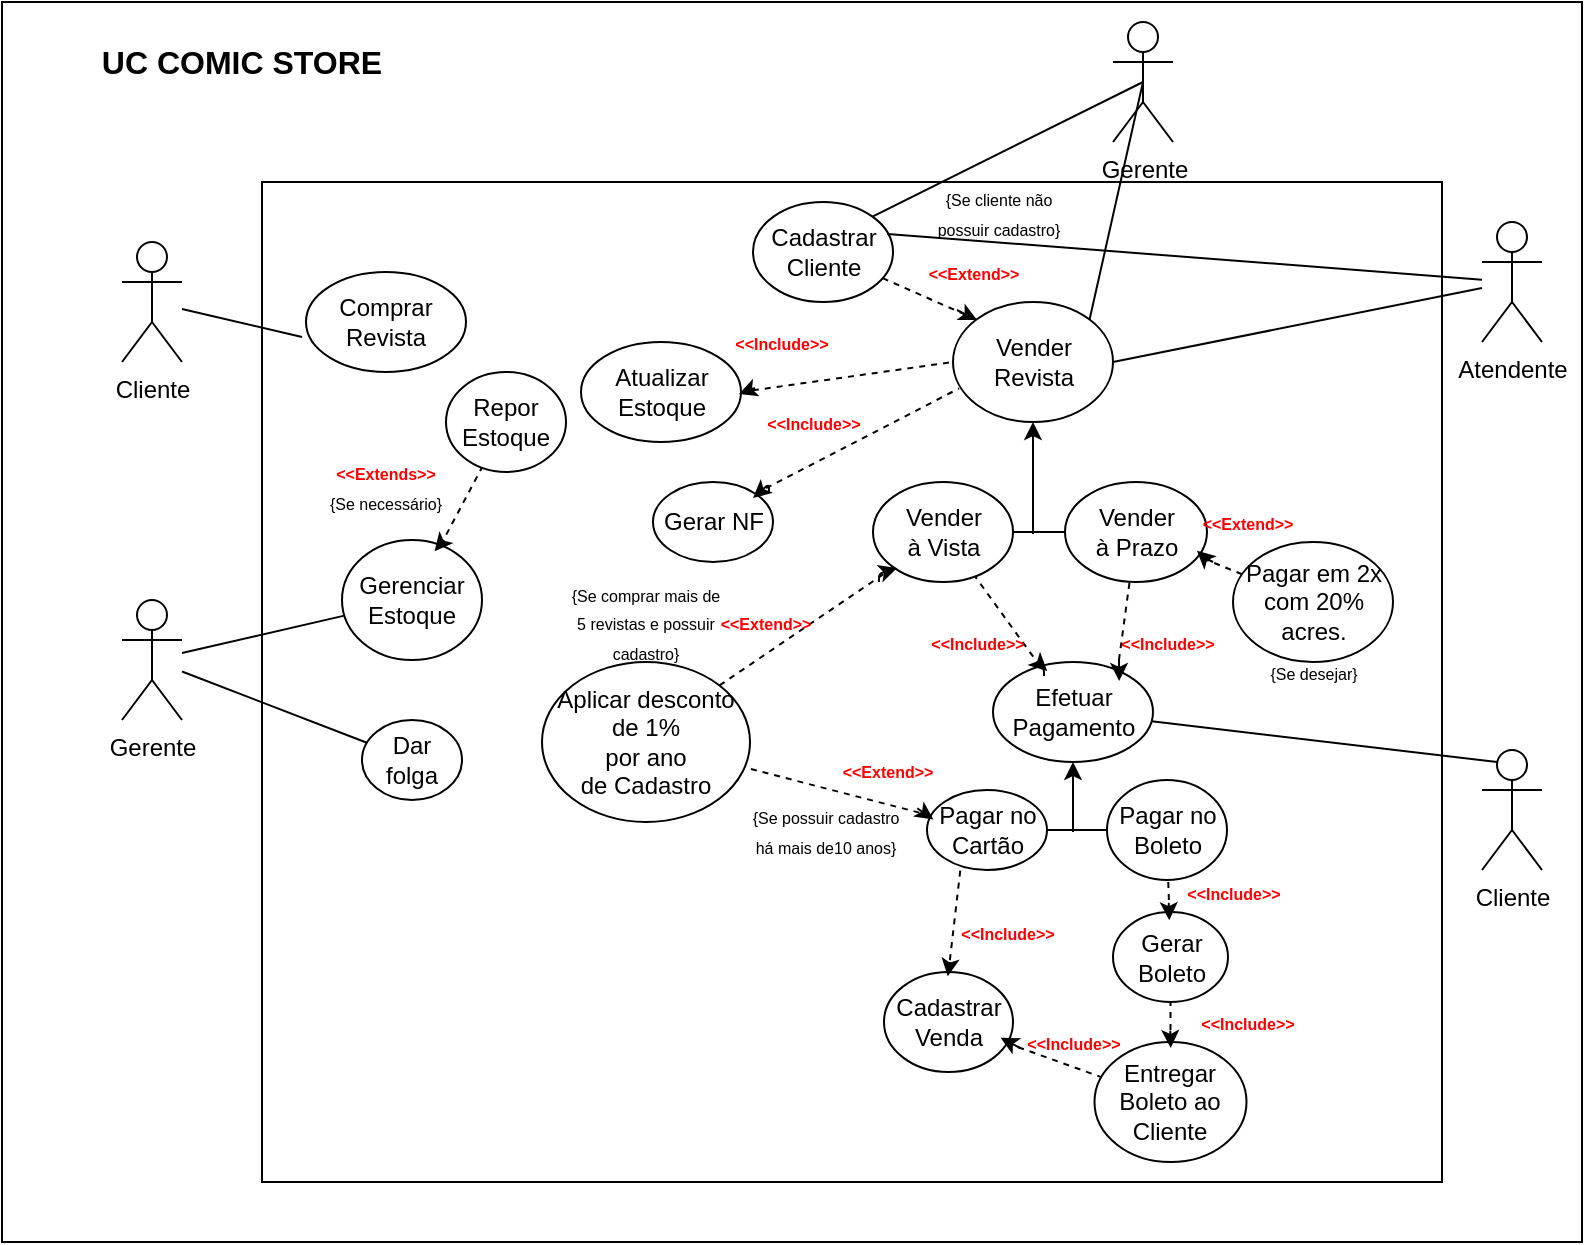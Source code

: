 <mxfile version="12.7.2" type="device"><diagram id="Gc4pw7CUpElYGutlpT4A" name="Page-1"><mxGraphModel dx="1021" dy="567" grid="1" gridSize="10" guides="1" tooltips="1" connect="1" arrows="1" fold="1" page="1" pageScale="1" pageWidth="827" pageHeight="1169" math="0" shadow="0"><root><mxCell id="0"/><mxCell id="1" parent="0"/><mxCell id="YuJ2kJ8yERibHf9Z6shr-7" value="Cliente" style="shape=umlActor;verticalLabelPosition=bottom;labelBackgroundColor=#ffffff;verticalAlign=top;html=1;outlineConnect=0;" vertex="1" parent="1"><mxGeometry x="60" y="120" width="30" height="60" as="geometry"/></mxCell><mxCell id="YuJ2kJ8yERibHf9Z6shr-8" value="Comprar&lt;br&gt;Revista" style="ellipse;whiteSpace=wrap;html=1;" vertex="1" parent="1"><mxGeometry x="152" y="135" width="80" height="50" as="geometry"/></mxCell><mxCell id="YuJ2kJ8yERibHf9Z6shr-9" value="" style="endArrow=none;html=1;entryX=-0.025;entryY=0.65;entryDx=0;entryDy=0;entryPerimeter=0;" edge="1" parent="1" source="YuJ2kJ8yERibHf9Z6shr-7" target="YuJ2kJ8yERibHf9Z6shr-8"><mxGeometry width="50" height="50" relative="1" as="geometry"><mxPoint x="80" y="185" as="sourcePoint"/><mxPoint x="130" y="135" as="targetPoint"/></mxGeometry></mxCell><mxCell id="YuJ2kJ8yERibHf9Z6shr-10" value="Vender&lt;br&gt;Revista" style="ellipse;whiteSpace=wrap;html=1;" vertex="1" parent="1"><mxGeometry x="475.5" y="150" width="80" height="60" as="geometry"/></mxCell><mxCell id="YuJ2kJ8yERibHf9Z6shr-11" value="Vender&lt;br&gt;à Vista" style="ellipse;whiteSpace=wrap;html=1;" vertex="1" parent="1"><mxGeometry x="435.5" y="240" width="70" height="50" as="geometry"/></mxCell><mxCell id="YuJ2kJ8yERibHf9Z6shr-12" value="Vender&lt;br&gt;à Prazo" style="ellipse;whiteSpace=wrap;html=1;" vertex="1" parent="1"><mxGeometry x="531.5" y="240" width="71" height="50" as="geometry"/></mxCell><mxCell id="YuJ2kJ8yERibHf9Z6shr-16" value="" style="endArrow=classic;html=1;entryX=0.5;entryY=1;entryDx=0;entryDy=0;" edge="1" parent="1" target="YuJ2kJ8yERibHf9Z6shr-10"><mxGeometry width="50" height="50" relative="1" as="geometry"><mxPoint x="515.5" y="266" as="sourcePoint"/><mxPoint x="515.5" y="216" as="targetPoint"/></mxGeometry></mxCell><mxCell id="YuJ2kJ8yERibHf9Z6shr-17" value="Atendente" style="shape=umlActor;verticalLabelPosition=bottom;labelBackgroundColor=#ffffff;verticalAlign=top;html=1;outlineConnect=0;" vertex="1" parent="1"><mxGeometry x="740" y="110" width="30" height="60" as="geometry"/></mxCell><mxCell id="YuJ2kJ8yERibHf9Z6shr-18" value="Gerente" style="shape=umlActor;verticalLabelPosition=bottom;labelBackgroundColor=#ffffff;verticalAlign=top;html=1;outlineConnect=0;" vertex="1" parent="1"><mxGeometry x="60" y="299" width="30" height="60" as="geometry"/></mxCell><mxCell id="YuJ2kJ8yERibHf9Z6shr-19" value="Dar folga" style="ellipse;whiteSpace=wrap;html=1;" vertex="1" parent="1"><mxGeometry x="180" y="359" width="50" height="40" as="geometry"/></mxCell><mxCell id="YuJ2kJ8yERibHf9Z6shr-21" value="" style="endArrow=none;html=1;" edge="1" parent="1" source="YuJ2kJ8yERibHf9Z6shr-19" target="YuJ2kJ8yERibHf9Z6shr-18"><mxGeometry width="50" height="50" relative="1" as="geometry"><mxPoint x="200" y="480" as="sourcePoint"/><mxPoint x="250" y="430" as="targetPoint"/></mxGeometry></mxCell><mxCell id="YuJ2kJ8yERibHf9Z6shr-22" value="Gerenciar&lt;br&gt;Estoque" style="ellipse;whiteSpace=wrap;html=1;" vertex="1" parent="1"><mxGeometry x="170" y="269" width="70" height="60" as="geometry"/></mxCell><mxCell id="YuJ2kJ8yERibHf9Z6shr-24" value="Repor&lt;br&gt;Estoque" style="ellipse;whiteSpace=wrap;html=1;" vertex="1" parent="1"><mxGeometry x="222" y="185" width="60" height="50" as="geometry"/></mxCell><mxCell id="YuJ2kJ8yERibHf9Z6shr-29" value="&lt;font style=&quot;font-size: 8px&quot;&gt;{Se necessário}&lt;/font&gt;" style="text;html=1;strokeColor=none;fillColor=none;align=center;verticalAlign=middle;whiteSpace=wrap;rounded=0;" vertex="1" parent="1"><mxGeometry x="142" y="240" width="100" height="20" as="geometry"/></mxCell><mxCell id="YuJ2kJ8yERibHf9Z6shr-31" value="" style="endArrow=classic;html=1;" edge="1" parent="1"><mxGeometry width="50" height="50" relative="1" as="geometry"><mxPoint x="221" y="269" as="sourcePoint"/><mxPoint x="216.308" y="274.567" as="targetPoint"/></mxGeometry></mxCell><mxCell id="YuJ2kJ8yERibHf9Z6shr-32" value="&lt;b&gt;&lt;font color=&quot;#ff0000&quot; style=&quot;font-size: 8px&quot;&gt;&amp;lt;&amp;lt;Extends&amp;gt;&amp;gt;&lt;/font&gt;&lt;/b&gt;" style="text;html=1;strokeColor=none;fillColor=none;align=center;verticalAlign=middle;whiteSpace=wrap;rounded=0;" vertex="1" parent="1"><mxGeometry x="162" y="225" width="60" height="20" as="geometry"/></mxCell><mxCell id="YuJ2kJ8yERibHf9Z6shr-33" value="Cadastrar&lt;br&gt;Cliente" style="ellipse;whiteSpace=wrap;html=1;" vertex="1" parent="1"><mxGeometry x="375.5" y="100" width="70" height="50" as="geometry"/></mxCell><mxCell id="YuJ2kJ8yERibHf9Z6shr-36" value="" style="endArrow=none;dashed=1;html=1;entryX=0;entryY=0;entryDx=0;entryDy=0;" edge="1" parent="1" source="YuJ2kJ8yERibHf9Z6shr-33" target="YuJ2kJ8yERibHf9Z6shr-10"><mxGeometry width="50" height="50" relative="1" as="geometry"><mxPoint x="425.5" y="170" as="sourcePoint"/><mxPoint x="475.5" y="120" as="targetPoint"/></mxGeometry></mxCell><mxCell id="YuJ2kJ8yERibHf9Z6shr-37" value="&lt;font style=&quot;font-size: 8px&quot;&gt;{Se cliente não&lt;br&gt;possuir cadastro}&lt;/font&gt;" style="text;html=1;strokeColor=none;fillColor=none;align=center;verticalAlign=middle;whiteSpace=wrap;rounded=0;" vertex="1" parent="1"><mxGeometry x="451.25" y="90" width="95" height="30" as="geometry"/></mxCell><mxCell id="YuJ2kJ8yERibHf9Z6shr-38" value="" style="endArrow=none;html=1;exitX=1;exitY=0.5;exitDx=0;exitDy=0;" edge="1" parent="1" source="YuJ2kJ8yERibHf9Z6shr-10" target="YuJ2kJ8yERibHf9Z6shr-17"><mxGeometry width="50" height="50" relative="1" as="geometry"><mxPoint x="585.5" y="200" as="sourcePoint"/><mxPoint x="665.5" y="162.4" as="targetPoint"/></mxGeometry></mxCell><mxCell id="YuJ2kJ8yERibHf9Z6shr-39" value="" style="endArrow=none;html=1;exitX=0.96;exitY=0.319;exitDx=0;exitDy=0;exitPerimeter=0;" edge="1" parent="1" source="YuJ2kJ8yERibHf9Z6shr-33" target="YuJ2kJ8yERibHf9Z6shr-17"><mxGeometry width="50" height="50" relative="1" as="geometry"><mxPoint x="555.5" y="150" as="sourcePoint"/><mxPoint x="680.5" y="160.0" as="targetPoint"/></mxGeometry></mxCell><mxCell id="YuJ2kJ8yERibHf9Z6shr-40" value="Atualizar&lt;br&gt;Estoque" style="ellipse;whiteSpace=wrap;html=1;" vertex="1" parent="1"><mxGeometry x="289.5" y="170" width="80" height="50" as="geometry"/></mxCell><mxCell id="YuJ2kJ8yERibHf9Z6shr-41" value="Gerar NF" style="ellipse;whiteSpace=wrap;html=1;" vertex="1" parent="1"><mxGeometry x="325.5" y="240" width="60" height="40" as="geometry"/></mxCell><mxCell id="YuJ2kJ8yERibHf9Z6shr-42" value="" style="endArrow=none;dashed=1;html=1;entryX=0;entryY=0.5;entryDx=0;entryDy=0;exitX=1;exitY=0.5;exitDx=0;exitDy=0;" edge="1" parent="1" source="YuJ2kJ8yERibHf9Z6shr-40" target="YuJ2kJ8yERibHf9Z6shr-10"><mxGeometry width="50" height="50" relative="1" as="geometry"><mxPoint x="395.5" y="220" as="sourcePoint"/><mxPoint x="445.5" y="170" as="targetPoint"/></mxGeometry></mxCell><mxCell id="YuJ2kJ8yERibHf9Z6shr-43" value="" style="endArrow=none;dashed=1;html=1;entryX=0.038;entryY=0.72;entryDx=0;entryDy=0;entryPerimeter=0;exitX=1;exitY=0;exitDx=0;exitDy=0;" edge="1" parent="1" source="YuJ2kJ8yERibHf9Z6shr-41" target="YuJ2kJ8yERibHf9Z6shr-10"><mxGeometry width="50" height="50" relative="1" as="geometry"><mxPoint x="395.5" y="250" as="sourcePoint"/><mxPoint x="445.5" y="200" as="targetPoint"/></mxGeometry></mxCell><mxCell id="YuJ2kJ8yERibHf9Z6shr-44" value="&lt;b&gt;&lt;font color=&quot;#ff0000&quot; style=&quot;font-size: 8px&quot;&gt;&amp;lt;&amp;lt;Extend&amp;gt;&amp;gt;&lt;/font&gt;&lt;/b&gt;" style="text;html=1;strokeColor=none;fillColor=none;align=center;verticalAlign=middle;whiteSpace=wrap;rounded=0;" vertex="1" parent="1"><mxGeometry x="465.5" y="125" width="40" height="20" as="geometry"/></mxCell><mxCell id="YuJ2kJ8yERibHf9Z6shr-45" value="&lt;b&gt;&lt;font style=&quot;font-size: 8px&quot; color=&quot;#ff0000&quot;&gt;&amp;lt;&amp;lt;Include&amp;gt;&amp;gt;&lt;/font&gt;&lt;/b&gt;" style="text;html=1;strokeColor=none;fillColor=none;align=center;verticalAlign=middle;whiteSpace=wrap;rounded=0;" vertex="1" parent="1"><mxGeometry x="369.5" y="160" width="40" height="20" as="geometry"/></mxCell><mxCell id="YuJ2kJ8yERibHf9Z6shr-46" value="&lt;b&gt;&lt;font style=&quot;font-size: 8px&quot; color=&quot;#ff0000&quot;&gt;&amp;lt;&amp;lt;Include&amp;gt;&amp;gt;&lt;/font&gt;&lt;/b&gt;" style="text;html=1;strokeColor=none;fillColor=none;align=center;verticalAlign=middle;whiteSpace=wrap;rounded=0;" vertex="1" parent="1"><mxGeometry x="385.5" y="200" width="40" height="20" as="geometry"/></mxCell><mxCell id="YuJ2kJ8yERibHf9Z6shr-47" value="" style="endArrow=classic;html=1;exitX=0.25;exitY=1;exitDx=0;exitDy=0;" edge="1" parent="1"><mxGeometry width="50" height="50" relative="1" as="geometry"><mxPoint x="477.5" y="154" as="sourcePoint"/><mxPoint x="487.5" y="159" as="targetPoint"/><Array as="points"><mxPoint x="477.5" y="154"/></Array></mxGeometry></mxCell><mxCell id="YuJ2kJ8yERibHf9Z6shr-48" value="" style="endArrow=classic;html=1;exitX=0.25;exitY=1;exitDx=0;exitDy=0;entryX=1;entryY=1;entryDx=0;entryDy=0;" edge="1" parent="1"><mxGeometry width="50" height="50" relative="1" as="geometry"><mxPoint x="376.5" y="193" as="sourcePoint"/><mxPoint x="368.5" y="196" as="targetPoint"/><Array as="points"><mxPoint x="376.5" y="193"/></Array></mxGeometry></mxCell><mxCell id="YuJ2kJ8yERibHf9Z6shr-49" value="" style="endArrow=classic;html=1;exitX=0.25;exitY=1;exitDx=0;exitDy=0;entryX=1;entryY=1;entryDx=0;entryDy=0;" edge="1" parent="1"><mxGeometry width="50" height="50" relative="1" as="geometry"><mxPoint x="383.5" y="245" as="sourcePoint"/><mxPoint x="375.5" y="248" as="targetPoint"/><Array as="points"><mxPoint x="383.5" y="241"/></Array></mxGeometry></mxCell><mxCell id="YuJ2kJ8yERibHf9Z6shr-50" value="Aplicar desconto&lt;br&gt;de 1%&lt;br&gt;por ano&lt;br&gt;de Cadastro" style="ellipse;whiteSpace=wrap;html=1;" vertex="1" parent="1"><mxGeometry x="270" y="330" width="104" height="80" as="geometry"/></mxCell><mxCell id="YuJ2kJ8yERibHf9Z6shr-51" value="&lt;font style=&quot;font-size: 8px&quot;&gt;{Se comprar mais de 5 revistas e possuir cadastro}&lt;/font&gt;" style="text;html=1;strokeColor=none;fillColor=none;align=center;verticalAlign=middle;whiteSpace=wrap;rounded=0;" vertex="1" parent="1"><mxGeometry x="282" y="280" width="80" height="60" as="geometry"/></mxCell><mxCell id="YuJ2kJ8yERibHf9Z6shr-52" value="" style="endArrow=none;dashed=1;html=1;entryX=0;entryY=1;entryDx=0;entryDy=0;exitX=1;exitY=0;exitDx=0;exitDy=0;" edge="1" parent="1" source="YuJ2kJ8yERibHf9Z6shr-50" target="YuJ2kJ8yERibHf9Z6shr-11"><mxGeometry width="50" height="50" relative="1" as="geometry"><mxPoint x="395.5" y="340" as="sourcePoint"/><mxPoint x="445.5" y="290" as="targetPoint"/></mxGeometry></mxCell><mxCell id="YuJ2kJ8yERibHf9Z6shr-53" value="" style="endArrow=classic;html=1;exitX=0.25;exitY=1;exitDx=0;exitDy=0;entryX=0;entryY=0.6;entryDx=0;entryDy=0;entryPerimeter=0;" edge="1" parent="1"><mxGeometry width="50" height="50" relative="1" as="geometry"><mxPoint x="438.5" y="290" as="sourcePoint"/><mxPoint x="447.5" y="283" as="targetPoint"/><Array as="points"><mxPoint x="438.5" y="286"/></Array></mxGeometry></mxCell><mxCell id="YuJ2kJ8yERibHf9Z6shr-54" value="&lt;b&gt;&lt;font color=&quot;#ff0000&quot; style=&quot;font-size: 8px&quot;&gt;&amp;lt;&amp;lt;Extend&amp;gt;&amp;gt;&lt;/font&gt;&lt;/b&gt;" style="text;html=1;strokeColor=none;fillColor=none;align=center;verticalAlign=middle;whiteSpace=wrap;rounded=0;" vertex="1" parent="1"><mxGeometry x="362" y="300" width="40" height="20" as="geometry"/></mxCell><mxCell id="YuJ2kJ8yERibHf9Z6shr-59" value="" style="endArrow=none;html=1;" edge="1" parent="1" source="YuJ2kJ8yERibHf9Z6shr-11" target="YuJ2kJ8yERibHf9Z6shr-12"><mxGeometry width="50" height="50" relative="1" as="geometry"><mxPoint x="507" y="260" as="sourcePoint"/><mxPoint x="557" y="210" as="targetPoint"/></mxGeometry></mxCell><mxCell id="YuJ2kJ8yERibHf9Z6shr-64" value="Pagar no&lt;br&gt;Cartão" style="ellipse;whiteSpace=wrap;html=1;" vertex="1" parent="1"><mxGeometry x="462.5" y="394" width="60" height="40" as="geometry"/></mxCell><mxCell id="YuJ2kJ8yERibHf9Z6shr-65" value="Pagar no&lt;br&gt;Boleto" style="ellipse;whiteSpace=wrap;html=1;" vertex="1" parent="1"><mxGeometry x="552.5" y="389" width="60" height="50" as="geometry"/></mxCell><mxCell id="YuJ2kJ8yERibHf9Z6shr-68" value="Efetuar&lt;br&gt;Pagamento" style="ellipse;whiteSpace=wrap;html=1;" vertex="1" parent="1"><mxGeometry x="495.5" y="330" width="80" height="50" as="geometry"/></mxCell><mxCell id="YuJ2kJ8yERibHf9Z6shr-69" value="" style="endArrow=none;html=1;" edge="1" parent="1" source="YuJ2kJ8yERibHf9Z6shr-65" target="YuJ2kJ8yERibHf9Z6shr-64"><mxGeometry width="50" height="50" relative="1" as="geometry"><mxPoint x="531.5" y="410" as="sourcePoint"/><mxPoint x="581.5" y="360" as="targetPoint"/></mxGeometry></mxCell><mxCell id="YuJ2kJ8yERibHf9Z6shr-70" value="" style="endArrow=classic;html=1;" edge="1" parent="1" target="YuJ2kJ8yERibHf9Z6shr-68"><mxGeometry width="50" height="50" relative="1" as="geometry"><mxPoint x="535.5" y="415" as="sourcePoint"/><mxPoint x="535.5" y="395" as="targetPoint"/></mxGeometry></mxCell><mxCell id="YuJ2kJ8yERibHf9Z6shr-71" value="" style="endArrow=none;dashed=1;html=1;" edge="1" parent="1" source="YuJ2kJ8yERibHf9Z6shr-68" target="YuJ2kJ8yERibHf9Z6shr-11"><mxGeometry width="50" height="50" relative="1" as="geometry"><mxPoint x="535.5" y="380" as="sourcePoint"/><mxPoint x="585.5" y="330" as="targetPoint"/></mxGeometry></mxCell><mxCell id="YuJ2kJ8yERibHf9Z6shr-72" value="" style="endArrow=none;dashed=1;html=1;exitX=0.777;exitY=0.1;exitDx=0;exitDy=0;exitPerimeter=0;" edge="1" parent="1" source="YuJ2kJ8yERibHf9Z6shr-68" target="YuJ2kJ8yERibHf9Z6shr-12"><mxGeometry width="50" height="50" relative="1" as="geometry"><mxPoint x="545.5" y="340" as="sourcePoint"/><mxPoint x="585.5" y="330" as="targetPoint"/></mxGeometry></mxCell><mxCell id="YuJ2kJ8yERibHf9Z6shr-73" value="" style="endArrow=classic;html=1;exitX=0.25;exitY=1;exitDx=0;exitDy=0;" edge="1" parent="1"><mxGeometry width="50" height="50" relative="1" as="geometry"><mxPoint x="521" y="337" as="sourcePoint"/><mxPoint x="522.603" y="334.501" as="targetPoint"/><Array as="points"><mxPoint x="521" y="333"/></Array></mxGeometry></mxCell><mxCell id="YuJ2kJ8yERibHf9Z6shr-74" value="" style="endArrow=classic;html=1;entryX=0.676;entryY=0.05;entryDx=0;entryDy=0;entryPerimeter=0;" edge="1" parent="1"><mxGeometry width="50" height="50" relative="1" as="geometry"><mxPoint x="558.5" y="337" as="sourcePoint"/><mxPoint x="558.58" y="339.5" as="targetPoint"/><Array as="points"><mxPoint x="558.5" y="327"/></Array></mxGeometry></mxCell><mxCell id="YuJ2kJ8yERibHf9Z6shr-75" value="&lt;b&gt;&lt;font style=&quot;font-size: 8px&quot; color=&quot;#ff0000&quot;&gt;&amp;lt;&amp;lt;Include&amp;gt;&amp;gt;&lt;/font&gt;&lt;/b&gt;" style="text;html=1;strokeColor=none;fillColor=none;align=center;verticalAlign=middle;whiteSpace=wrap;rounded=0;" vertex="1" parent="1"><mxGeometry x="468" y="310" width="40" height="20" as="geometry"/></mxCell><mxCell id="YuJ2kJ8yERibHf9Z6shr-76" value="&lt;b&gt;&lt;font style=&quot;font-size: 8px&quot; color=&quot;#ff0000&quot;&gt;&amp;lt;&amp;lt;Include&amp;gt;&amp;gt;&lt;/font&gt;&lt;/b&gt;" style="text;html=1;strokeColor=none;fillColor=none;align=center;verticalAlign=middle;whiteSpace=wrap;rounded=0;" vertex="1" parent="1"><mxGeometry x="562.5" y="310" width="40" height="20" as="geometry"/></mxCell><mxCell id="YuJ2kJ8yERibHf9Z6shr-77" value="Gerar&lt;br&gt;Boleto" style="ellipse;whiteSpace=wrap;html=1;" vertex="1" parent="1"><mxGeometry x="555.5" y="455" width="57.5" height="45" as="geometry"/></mxCell><mxCell id="YuJ2kJ8yERibHf9Z6shr-78" value="Entregar&lt;br&gt;Boleto ao&lt;br&gt;Cliente" style="ellipse;whiteSpace=wrap;html=1;" vertex="1" parent="1"><mxGeometry x="546.25" y="520" width="76" height="60" as="geometry"/></mxCell><mxCell id="YuJ2kJ8yERibHf9Z6shr-79" value="" style="endArrow=none;dashed=1;html=1;" edge="1" parent="1" source="YuJ2kJ8yERibHf9Z6shr-77" target="YuJ2kJ8yERibHf9Z6shr-65"><mxGeometry width="50" height="50" relative="1" as="geometry"><mxPoint x="415.5" y="480" as="sourcePoint"/><mxPoint x="465.5" y="430" as="targetPoint"/></mxGeometry></mxCell><mxCell id="YuJ2kJ8yERibHf9Z6shr-80" value="" style="endArrow=none;dashed=1;html=1;" edge="1" parent="1" source="YuJ2kJ8yERibHf9Z6shr-78" target="YuJ2kJ8yERibHf9Z6shr-77"><mxGeometry width="50" height="50" relative="1" as="geometry"><mxPoint x="350.5" y="520" as="sourcePoint"/><mxPoint x="400.5" y="470" as="targetPoint"/></mxGeometry></mxCell><mxCell id="YuJ2kJ8yERibHf9Z6shr-81" value="" style="endArrow=classic;html=1;exitX=0.25;exitY=1;exitDx=0;exitDy=0;" edge="1" parent="1"><mxGeometry width="50" height="50" relative="1" as="geometry"><mxPoint x="583.38" y="454" as="sourcePoint"/><mxPoint x="583.63" y="459.09" as="targetPoint"/><Array as="points"><mxPoint x="583.38" y="450"/></Array></mxGeometry></mxCell><mxCell id="YuJ2kJ8yERibHf9Z6shr-83" value="&lt;b&gt;&lt;font style=&quot;font-size: 8px&quot; color=&quot;#ff0000&quot;&gt;&amp;lt;&amp;lt;Include&amp;gt;&amp;gt;&lt;/font&gt;&lt;/b&gt;" style="text;html=1;strokeColor=none;fillColor=none;align=center;verticalAlign=middle;whiteSpace=wrap;rounded=0;" vertex="1" parent="1"><mxGeometry x="595.5" y="435" width="40" height="20" as="geometry"/></mxCell><mxCell id="YuJ2kJ8yERibHf9Z6shr-84" value="&lt;b&gt;&lt;font style=&quot;font-size: 8px&quot; color=&quot;#ff0000&quot;&gt;&amp;lt;&amp;lt;Include&amp;gt;&amp;gt;&lt;/font&gt;&lt;/b&gt;" style="text;html=1;strokeColor=none;fillColor=none;align=center;verticalAlign=middle;whiteSpace=wrap;rounded=0;" vertex="1" parent="1"><mxGeometry x="602.5" y="500" width="40" height="20" as="geometry"/></mxCell><mxCell id="YuJ2kJ8yERibHf9Z6shr-85" value="Pagar em 2x&lt;br&gt;com 20% acres." style="ellipse;whiteSpace=wrap;html=1;" vertex="1" parent="1"><mxGeometry x="615.5" y="270" width="80" height="60" as="geometry"/></mxCell><mxCell id="YuJ2kJ8yERibHf9Z6shr-86" value="" style="endArrow=none;dashed=1;html=1;" edge="1" parent="1" source="YuJ2kJ8yERibHf9Z6shr-85" target="YuJ2kJ8yERibHf9Z6shr-12"><mxGeometry width="50" height="50" relative="1" as="geometry"><mxPoint x="525.5" y="300" as="sourcePoint"/><mxPoint x="575.5" y="250" as="targetPoint"/></mxGeometry></mxCell><mxCell id="YuJ2kJ8yERibHf9Z6shr-87" value="&lt;font style=&quot;font-size: 8px&quot;&gt;{Se desejar}&lt;/font&gt;" style="text;html=1;strokeColor=none;fillColor=none;align=center;verticalAlign=middle;whiteSpace=wrap;rounded=0;" vertex="1" parent="1"><mxGeometry x="620.5" y="325" width="70" height="20" as="geometry"/></mxCell><mxCell id="YuJ2kJ8yERibHf9Z6shr-88" value="" style="endArrow=classic;html=1;entryX=0.943;entryY=0.727;entryDx=0;entryDy=0;entryPerimeter=0;" edge="1" parent="1"><mxGeometry width="50" height="50" relative="1" as="geometry"><mxPoint x="605.5" y="280" as="sourcePoint"/><mxPoint x="597.453" y="274.35" as="targetPoint"/><Array as="points"><mxPoint x="601.5" y="278"/></Array></mxGeometry></mxCell><mxCell id="YuJ2kJ8yERibHf9Z6shr-89" value="&lt;b&gt;&lt;font color=&quot;#ff0000&quot; style=&quot;font-size: 8px&quot;&gt;&amp;lt;&amp;lt;Extend&amp;gt;&amp;gt;&lt;/font&gt;&lt;/b&gt;" style="text;html=1;strokeColor=none;fillColor=none;align=center;verticalAlign=middle;whiteSpace=wrap;rounded=0;" vertex="1" parent="1"><mxGeometry x="602.5" y="250" width="40" height="20" as="geometry"/></mxCell><mxCell id="YuJ2kJ8yERibHf9Z6shr-90" value="" style="endArrow=classic;html=1;exitX=0.25;exitY=1;exitDx=0;exitDy=0;" edge="1" parent="1"><mxGeometry width="50" height="50" relative="1" as="geometry"><mxPoint x="584.13" y="517.91" as="sourcePoint"/><mxPoint x="584.38" y="523" as="targetPoint"/><Array as="points"><mxPoint x="584.13" y="513.91"/></Array></mxGeometry></mxCell><mxCell id="YuJ2kJ8yERibHf9Z6shr-91" value="" style="endArrow=none;dashed=1;html=1;" edge="1" parent="1" source="YuJ2kJ8yERibHf9Z6shr-64" target="YuJ2kJ8yERibHf9Z6shr-50"><mxGeometry width="50" height="50" relative="1" as="geometry"><mxPoint x="365.5" y="400" as="sourcePoint"/><mxPoint x="415.5" y="350" as="targetPoint"/></mxGeometry></mxCell><mxCell id="YuJ2kJ8yERibHf9Z6shr-92" value="" style="endArrow=classic;html=1;entryX=0.187;entryY=0.094;entryDx=0;entryDy=0;entryPerimeter=0;" edge="1" parent="1"><mxGeometry width="50" height="50" relative="1" as="geometry"><mxPoint x="457.62" y="403.13" as="sourcePoint"/><mxPoint x="465.72" y="408.76" as="targetPoint"/><Array as="points"><mxPoint x="457.5" y="403.13"/></Array></mxGeometry></mxCell><mxCell id="YuJ2kJ8yERibHf9Z6shr-93" value="&lt;b&gt;&lt;font color=&quot;#ff0000&quot; style=&quot;font-size: 8px&quot;&gt;&amp;lt;&amp;lt;Extend&amp;gt;&amp;gt;&lt;/font&gt;&lt;/b&gt;" style="text;html=1;strokeColor=none;fillColor=none;align=center;verticalAlign=middle;whiteSpace=wrap;rounded=0;" vertex="1" parent="1"><mxGeometry x="422.5" y="374" width="40" height="20" as="geometry"/></mxCell><mxCell id="YuJ2kJ8yERibHf9Z6shr-94" value="&lt;font style=&quot;font-size: 8px&quot;&gt;{Se possuir cadastro há mais de10 anos}&lt;/font&gt;" style="text;html=1;strokeColor=none;fillColor=none;align=center;verticalAlign=middle;whiteSpace=wrap;rounded=0;" vertex="1" parent="1"><mxGeometry x="369.5" y="404" width="84" height="20" as="geometry"/></mxCell><mxCell id="YuJ2kJ8yERibHf9Z6shr-95" value="" style="endArrow=none;dashed=1;html=1;" edge="1" parent="1" source="YuJ2kJ8yERibHf9Z6shr-22" target="YuJ2kJ8yERibHf9Z6shr-24"><mxGeometry width="50" height="50" relative="1" as="geometry"><mxPoint x="115" y="305" as="sourcePoint"/><mxPoint x="165" y="255" as="targetPoint"/></mxGeometry></mxCell><mxCell id="YuJ2kJ8yERibHf9Z6shr-96" value="" style="endArrow=none;html=1;" edge="1" parent="1" source="YuJ2kJ8yERibHf9Z6shr-18" target="YuJ2kJ8yERibHf9Z6shr-22"><mxGeometry width="50" height="50" relative="1" as="geometry"><mxPoint y="365" as="sourcePoint"/><mxPoint x="90" y="295" as="targetPoint"/></mxGeometry></mxCell><mxCell id="YuJ2kJ8yERibHf9Z6shr-97" value="Gerente" style="shape=umlActor;verticalLabelPosition=bottom;labelBackgroundColor=#ffffff;verticalAlign=top;html=1;outlineConnect=0;" vertex="1" parent="1"><mxGeometry x="555.5" y="10" width="30" height="60" as="geometry"/></mxCell><mxCell id="YuJ2kJ8yERibHf9Z6shr-101" value="" style="endArrow=none;html=1;entryX=0.5;entryY=0.5;entryDx=0;entryDy=0;entryPerimeter=0;exitX=1;exitY=0;exitDx=0;exitDy=0;" edge="1" parent="1" source="YuJ2kJ8yERibHf9Z6shr-33" target="YuJ2kJ8yERibHf9Z6shr-97"><mxGeometry width="50" height="50" relative="1" as="geometry"><mxPoint x="481.5" y="80" as="sourcePoint"/><mxPoint x="531.5" y="30" as="targetPoint"/></mxGeometry></mxCell><mxCell id="YuJ2kJ8yERibHf9Z6shr-102" value="" style="endArrow=none;html=1;entryX=0.5;entryY=0.5;entryDx=0;entryDy=0;entryPerimeter=0;exitX=1;exitY=0;exitDx=0;exitDy=0;" edge="1" parent="1" source="YuJ2kJ8yERibHf9Z6shr-10" target="YuJ2kJ8yERibHf9Z6shr-97"><mxGeometry width="50" height="50" relative="1" as="geometry"><mxPoint x="605.5" y="120" as="sourcePoint"/><mxPoint x="655.5" y="70" as="targetPoint"/></mxGeometry></mxCell><mxCell id="YuJ2kJ8yERibHf9Z6shr-103" value="Cliente" style="shape=umlActor;verticalLabelPosition=bottom;labelBackgroundColor=#ffffff;verticalAlign=top;html=1;outlineConnect=0;" vertex="1" parent="1"><mxGeometry x="740" y="374" width="30" height="60" as="geometry"/></mxCell><mxCell id="YuJ2kJ8yERibHf9Z6shr-104" value="" style="endArrow=none;html=1;entryX=0.25;entryY=0.1;entryDx=0;entryDy=0;entryPerimeter=0;" edge="1" parent="1" source="YuJ2kJ8yERibHf9Z6shr-68" target="YuJ2kJ8yERibHf9Z6shr-103"><mxGeometry width="50" height="50" relative="1" as="geometry"><mxPoint x="645.5" y="410" as="sourcePoint"/><mxPoint x="695.5" y="360" as="targetPoint"/></mxGeometry></mxCell><mxCell id="YuJ2kJ8yERibHf9Z6shr-109" value="&lt;b&gt;UC COMIC STORE&lt;/b&gt;" style="text;html=1;strokeColor=none;fillColor=none;align=center;verticalAlign=middle;whiteSpace=wrap;rounded=0;fontSize=16;" vertex="1" parent="1"><mxGeometry x="20" y="20" width="200" height="20" as="geometry"/></mxCell><mxCell id="YuJ2kJ8yERibHf9Z6shr-110" value="Cadastrar&lt;br&gt;Venda" style="ellipse;whiteSpace=wrap;html=1;fillColor=none;fontSize=12;" vertex="1" parent="1"><mxGeometry x="441" y="485" width="64.5" height="50" as="geometry"/></mxCell><mxCell id="YuJ2kJ8yERibHf9Z6shr-111" value="" style="endArrow=none;dashed=1;html=1;fontSize=12;entryX=0.283;entryY=0.933;entryDx=0;entryDy=0;entryPerimeter=0;exitX=0.5;exitY=0;exitDx=0;exitDy=0;" edge="1" parent="1" source="YuJ2kJ8yERibHf9Z6shr-110" target="YuJ2kJ8yERibHf9Z6shr-64"><mxGeometry width="50" height="50" relative="1" as="geometry"><mxPoint x="410" y="480" as="sourcePoint"/><mxPoint x="460" y="430" as="targetPoint"/></mxGeometry></mxCell><mxCell id="YuJ2kJ8yERibHf9Z6shr-112" value="" style="endArrow=none;dashed=1;html=1;fontSize=12;" edge="1" parent="1" source="YuJ2kJ8yERibHf9Z6shr-110" target="YuJ2kJ8yERibHf9Z6shr-78"><mxGeometry width="50" height="50" relative="1" as="geometry"><mxPoint x="410" y="480" as="sourcePoint"/><mxPoint x="460" y="430" as="targetPoint"/></mxGeometry></mxCell><mxCell id="YuJ2kJ8yERibHf9Z6shr-113" value="" style="endArrow=classic;html=1;entryX=0.997;entryY=0.598;entryDx=0;entryDy=0;entryPerimeter=0;" edge="1" parent="1"><mxGeometry width="50" height="50" relative="1" as="geometry"><mxPoint x="509" y="523" as="sourcePoint"/><mxPoint x="499.307" y="517.9" as="targetPoint"/><Array as="points"><mxPoint x="509.38" y="523"/></Array></mxGeometry></mxCell><mxCell id="YuJ2kJ8yERibHf9Z6shr-114" value="" style="endArrow=classic;html=1;" edge="1" parent="1"><mxGeometry width="50" height="50" relative="1" as="geometry"><mxPoint x="474" y="480" as="sourcePoint"/><mxPoint x="472.888" y="487.16" as="targetPoint"/><Array as="points"/></mxGeometry></mxCell><mxCell id="YuJ2kJ8yERibHf9Z6shr-115" value="&lt;b&gt;&lt;font style=&quot;font-size: 8px&quot; color=&quot;#ff0000&quot;&gt;&amp;lt;&amp;lt;Include&amp;gt;&amp;gt;&lt;/font&gt;&lt;/b&gt;" style="text;html=1;strokeColor=none;fillColor=none;align=center;verticalAlign=middle;whiteSpace=wrap;rounded=0;" vertex="1" parent="1"><mxGeometry x="482.5" y="455" width="40" height="20" as="geometry"/></mxCell><mxCell id="YuJ2kJ8yERibHf9Z6shr-116" value="&lt;b&gt;&lt;font style=&quot;font-size: 8px&quot; color=&quot;#ff0000&quot;&gt;&amp;lt;&amp;lt;Include&amp;gt;&amp;gt;&lt;/font&gt;&lt;/b&gt;" style="text;html=1;strokeColor=none;fillColor=none;align=center;verticalAlign=middle;whiteSpace=wrap;rounded=0;" vertex="1" parent="1"><mxGeometry x="515.5" y="510" width="40" height="20" as="geometry"/></mxCell><mxCell id="YuJ2kJ8yERibHf9Z6shr-117" value="" style="rounded=0;whiteSpace=wrap;html=1;fillColor=none;fontSize=12;" vertex="1" parent="1"><mxGeometry x="130" y="90" width="590" height="500" as="geometry"/></mxCell><mxCell id="YuJ2kJ8yERibHf9Z6shr-119" value="" style="rounded=0;whiteSpace=wrap;html=1;fillColor=none;fontSize=12;" vertex="1" parent="1"><mxGeometry width="790" height="620" as="geometry"/></mxCell></root></mxGraphModel></diagram></mxfile>
